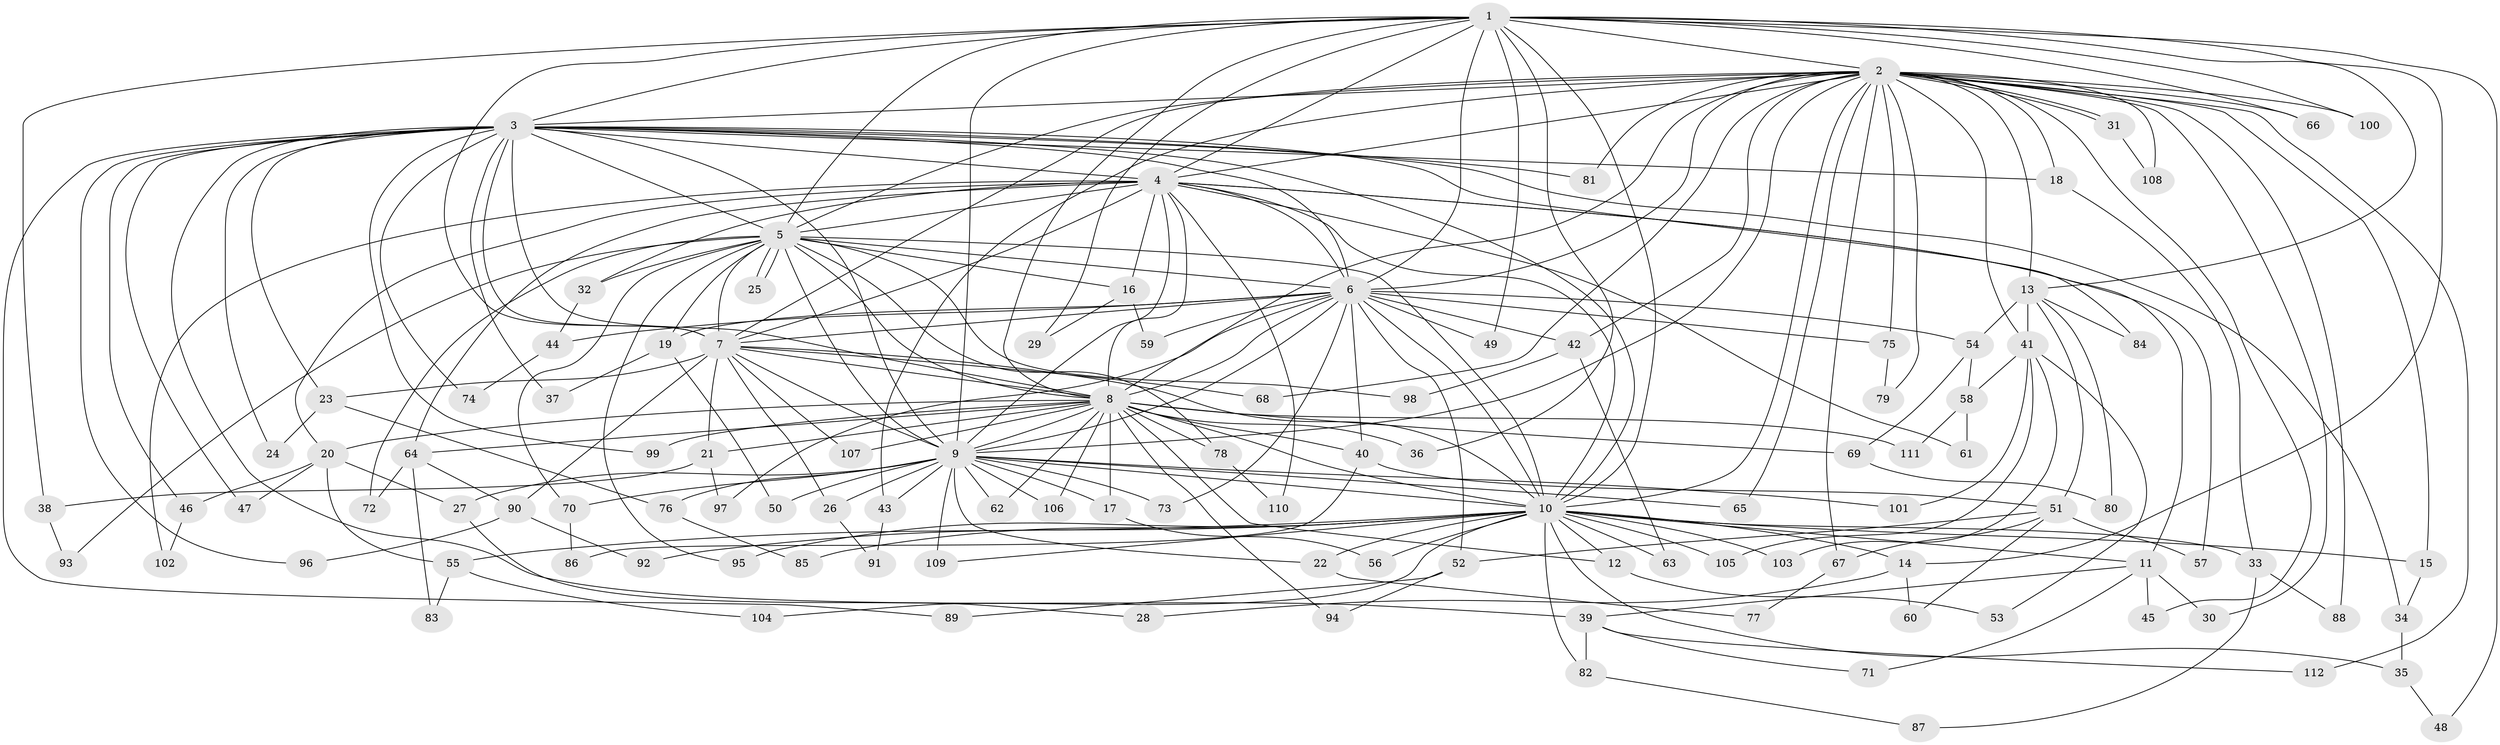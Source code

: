 // coarse degree distribution, {17: 0.03571428571428571, 16: 0.017857142857142856, 4: 0.25, 19: 0.03571428571428571, 6: 0.03571428571428571, 3: 0.2857142857142857, 2: 0.16071428571428573, 20: 0.03571428571428571, 25: 0.017857142857142856, 5: 0.03571428571428571, 1: 0.03571428571428571, 7: 0.017857142857142856, 13: 0.017857142857142856, 23: 0.017857142857142856}
// Generated by graph-tools (version 1.1) at 2025/36/03/04/25 23:36:17]
// undirected, 112 vertices, 249 edges
graph export_dot {
  node [color=gray90,style=filled];
  1;
  2;
  3;
  4;
  5;
  6;
  7;
  8;
  9;
  10;
  11;
  12;
  13;
  14;
  15;
  16;
  17;
  18;
  19;
  20;
  21;
  22;
  23;
  24;
  25;
  26;
  27;
  28;
  29;
  30;
  31;
  32;
  33;
  34;
  35;
  36;
  37;
  38;
  39;
  40;
  41;
  42;
  43;
  44;
  45;
  46;
  47;
  48;
  49;
  50;
  51;
  52;
  53;
  54;
  55;
  56;
  57;
  58;
  59;
  60;
  61;
  62;
  63;
  64;
  65;
  66;
  67;
  68;
  69;
  70;
  71;
  72;
  73;
  74;
  75;
  76;
  77;
  78;
  79;
  80;
  81;
  82;
  83;
  84;
  85;
  86;
  87;
  88;
  89;
  90;
  91;
  92;
  93;
  94;
  95;
  96;
  97;
  98;
  99;
  100;
  101;
  102;
  103;
  104;
  105;
  106;
  107;
  108;
  109;
  110;
  111;
  112;
  1 -- 2;
  1 -- 3;
  1 -- 4;
  1 -- 5;
  1 -- 6;
  1 -- 7;
  1 -- 8;
  1 -- 9;
  1 -- 10;
  1 -- 13;
  1 -- 14;
  1 -- 29;
  1 -- 36;
  1 -- 38;
  1 -- 48;
  1 -- 49;
  1 -- 66;
  1 -- 100;
  2 -- 3;
  2 -- 4;
  2 -- 5;
  2 -- 6;
  2 -- 7;
  2 -- 8;
  2 -- 9;
  2 -- 10;
  2 -- 13;
  2 -- 15;
  2 -- 18;
  2 -- 30;
  2 -- 31;
  2 -- 31;
  2 -- 41;
  2 -- 42;
  2 -- 43;
  2 -- 45;
  2 -- 65;
  2 -- 66;
  2 -- 67;
  2 -- 68;
  2 -- 75;
  2 -- 79;
  2 -- 81;
  2 -- 88;
  2 -- 100;
  2 -- 108;
  2 -- 112;
  3 -- 4;
  3 -- 5;
  3 -- 6;
  3 -- 7;
  3 -- 8;
  3 -- 9;
  3 -- 10;
  3 -- 18;
  3 -- 23;
  3 -- 24;
  3 -- 34;
  3 -- 37;
  3 -- 39;
  3 -- 46;
  3 -- 47;
  3 -- 74;
  3 -- 81;
  3 -- 84;
  3 -- 89;
  3 -- 96;
  3 -- 99;
  4 -- 5;
  4 -- 6;
  4 -- 7;
  4 -- 8;
  4 -- 9;
  4 -- 10;
  4 -- 11;
  4 -- 16;
  4 -- 20;
  4 -- 32;
  4 -- 57;
  4 -- 61;
  4 -- 64;
  4 -- 102;
  4 -- 110;
  5 -- 6;
  5 -- 7;
  5 -- 8;
  5 -- 9;
  5 -- 10;
  5 -- 16;
  5 -- 19;
  5 -- 25;
  5 -- 25;
  5 -- 32;
  5 -- 70;
  5 -- 72;
  5 -- 78;
  5 -- 93;
  5 -- 95;
  5 -- 98;
  6 -- 7;
  6 -- 8;
  6 -- 9;
  6 -- 10;
  6 -- 19;
  6 -- 40;
  6 -- 42;
  6 -- 44;
  6 -- 49;
  6 -- 52;
  6 -- 54;
  6 -- 59;
  6 -- 73;
  6 -- 75;
  6 -- 97;
  7 -- 8;
  7 -- 9;
  7 -- 10;
  7 -- 21;
  7 -- 23;
  7 -- 26;
  7 -- 68;
  7 -- 90;
  7 -- 107;
  8 -- 9;
  8 -- 10;
  8 -- 12;
  8 -- 17;
  8 -- 20;
  8 -- 21;
  8 -- 36;
  8 -- 40;
  8 -- 62;
  8 -- 64;
  8 -- 69;
  8 -- 78;
  8 -- 94;
  8 -- 99;
  8 -- 106;
  8 -- 107;
  8 -- 111;
  9 -- 10;
  9 -- 17;
  9 -- 22;
  9 -- 26;
  9 -- 27;
  9 -- 43;
  9 -- 50;
  9 -- 62;
  9 -- 65;
  9 -- 70;
  9 -- 73;
  9 -- 76;
  9 -- 101;
  9 -- 106;
  9 -- 109;
  10 -- 11;
  10 -- 12;
  10 -- 14;
  10 -- 15;
  10 -- 22;
  10 -- 33;
  10 -- 35;
  10 -- 55;
  10 -- 56;
  10 -- 63;
  10 -- 82;
  10 -- 85;
  10 -- 92;
  10 -- 95;
  10 -- 103;
  10 -- 104;
  10 -- 105;
  10 -- 109;
  11 -- 30;
  11 -- 39;
  11 -- 45;
  11 -- 71;
  12 -- 53;
  13 -- 41;
  13 -- 51;
  13 -- 54;
  13 -- 80;
  13 -- 84;
  14 -- 28;
  14 -- 60;
  15 -- 34;
  16 -- 29;
  16 -- 59;
  17 -- 56;
  18 -- 33;
  19 -- 37;
  19 -- 50;
  20 -- 27;
  20 -- 46;
  20 -- 47;
  20 -- 55;
  21 -- 38;
  21 -- 97;
  22 -- 77;
  23 -- 24;
  23 -- 76;
  26 -- 91;
  27 -- 28;
  31 -- 108;
  32 -- 44;
  33 -- 87;
  33 -- 88;
  34 -- 35;
  35 -- 48;
  38 -- 93;
  39 -- 71;
  39 -- 82;
  39 -- 112;
  40 -- 51;
  40 -- 86;
  41 -- 53;
  41 -- 58;
  41 -- 101;
  41 -- 103;
  41 -- 105;
  42 -- 63;
  42 -- 98;
  43 -- 91;
  44 -- 74;
  46 -- 102;
  51 -- 52;
  51 -- 57;
  51 -- 60;
  51 -- 67;
  52 -- 89;
  52 -- 94;
  54 -- 58;
  54 -- 69;
  55 -- 83;
  55 -- 104;
  58 -- 61;
  58 -- 111;
  64 -- 72;
  64 -- 83;
  64 -- 90;
  67 -- 77;
  69 -- 80;
  70 -- 86;
  75 -- 79;
  76 -- 85;
  78 -- 110;
  82 -- 87;
  90 -- 92;
  90 -- 96;
}

